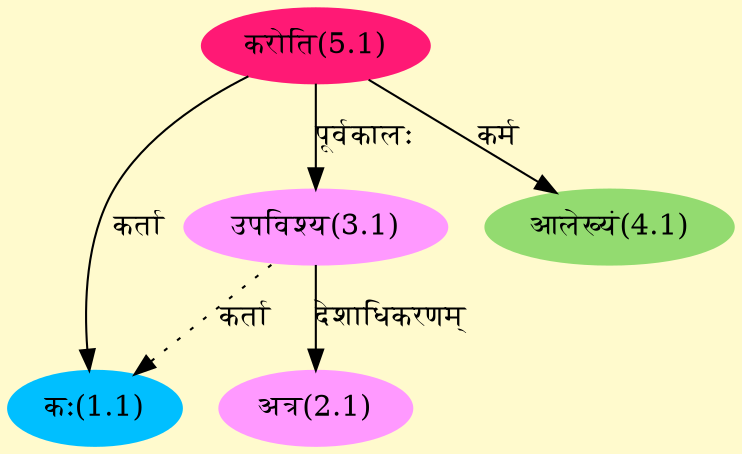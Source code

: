 digraph G{
rankdir=BT;
 compound=true;
 bgcolor="lemonchiffon1";
Node1_1 [style=filled, color="#00BFFF" label = "कः(1.1)"]
Node5_1 [style=filled, color="#FF1975" label = "करोति(5.1)"]
Node3_1 [style=filled, color="#FF99FF" label = "उपविश्य(3.1)"]
Node2_1 [style=filled, color="#FF99FF" label = "अत्र(2.1)"]
Node4_1 [style=filled, color="#93DB70" label = "आलेख्यं(4.1)"]
/* Start of Relations section */

Node1_1 -> Node5_1 [  label="कर्ता"  dir="back" ]
Node1_1 -> Node3_1 [ style=dotted label="कर्ता"  dir="back" ]
Node2_1 -> Node3_1 [  label="देशाधिकरणम्"  dir="back" ]
Node3_1 -> Node5_1 [  label="पूर्वकालः"  dir="back" ]
Node4_1 -> Node5_1 [  label="कर्म"  dir="back" ]
}
